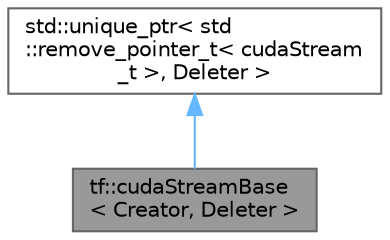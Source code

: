 digraph "tf::cudaStreamBase&lt; Creator, Deleter &gt;"
{
 // LATEX_PDF_SIZE
  bgcolor="transparent";
  edge [fontname=Helvetica,fontsize=10,labelfontname=Helvetica,labelfontsize=10];
  node [fontname=Helvetica,fontsize=10,shape=box,height=0.2,width=0.4];
  Node1 [id="Node000001",label="tf::cudaStreamBase\l\< Creator, Deleter \>",height=0.2,width=0.4,color="gray40", fillcolor="grey60", style="filled", fontcolor="black",tooltip="class to create a smart pointer wrapper for managing cudaStream_t"];
  Node2 -> Node1 [id="edge1_Node000001_Node000002",dir="back",color="steelblue1",style="solid",tooltip=" "];
  Node2 [id="Node000002",label="std::unique_ptr\< std\l::remove_pointer_t\< cudaStream\l_t \>, Deleter \>",height=0.2,width=0.4,color="gray40", fillcolor="white", style="filled",tooltip=" "];
}
